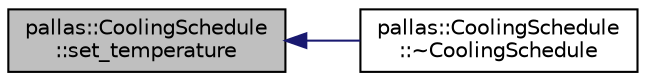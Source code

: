 digraph "pallas::CoolingSchedule::set_temperature"
{
  edge [fontname="Helvetica",fontsize="10",labelfontname="Helvetica",labelfontsize="10"];
  node [fontname="Helvetica",fontsize="10",shape=record];
  rankdir="LR";
  Node1 [label="pallas::CoolingSchedule\l::set_temperature",height=0.2,width=0.4,color="black", fillcolor="grey75", style="filled", fontcolor="black"];
  Node1 -> Node2 [dir="back",color="midnightblue",fontsize="10",style="solid",fontname="Helvetica"];
  Node2 [label="pallas::CoolingSchedule\l::~CoolingSchedule",height=0.2,width=0.4,color="black", fillcolor="white", style="filled",URL="$classpallas_1_1_cooling_schedule.html#a8b19f700f186a57f54e96af99cbce566",tooltip="Default destructor. "];
}
